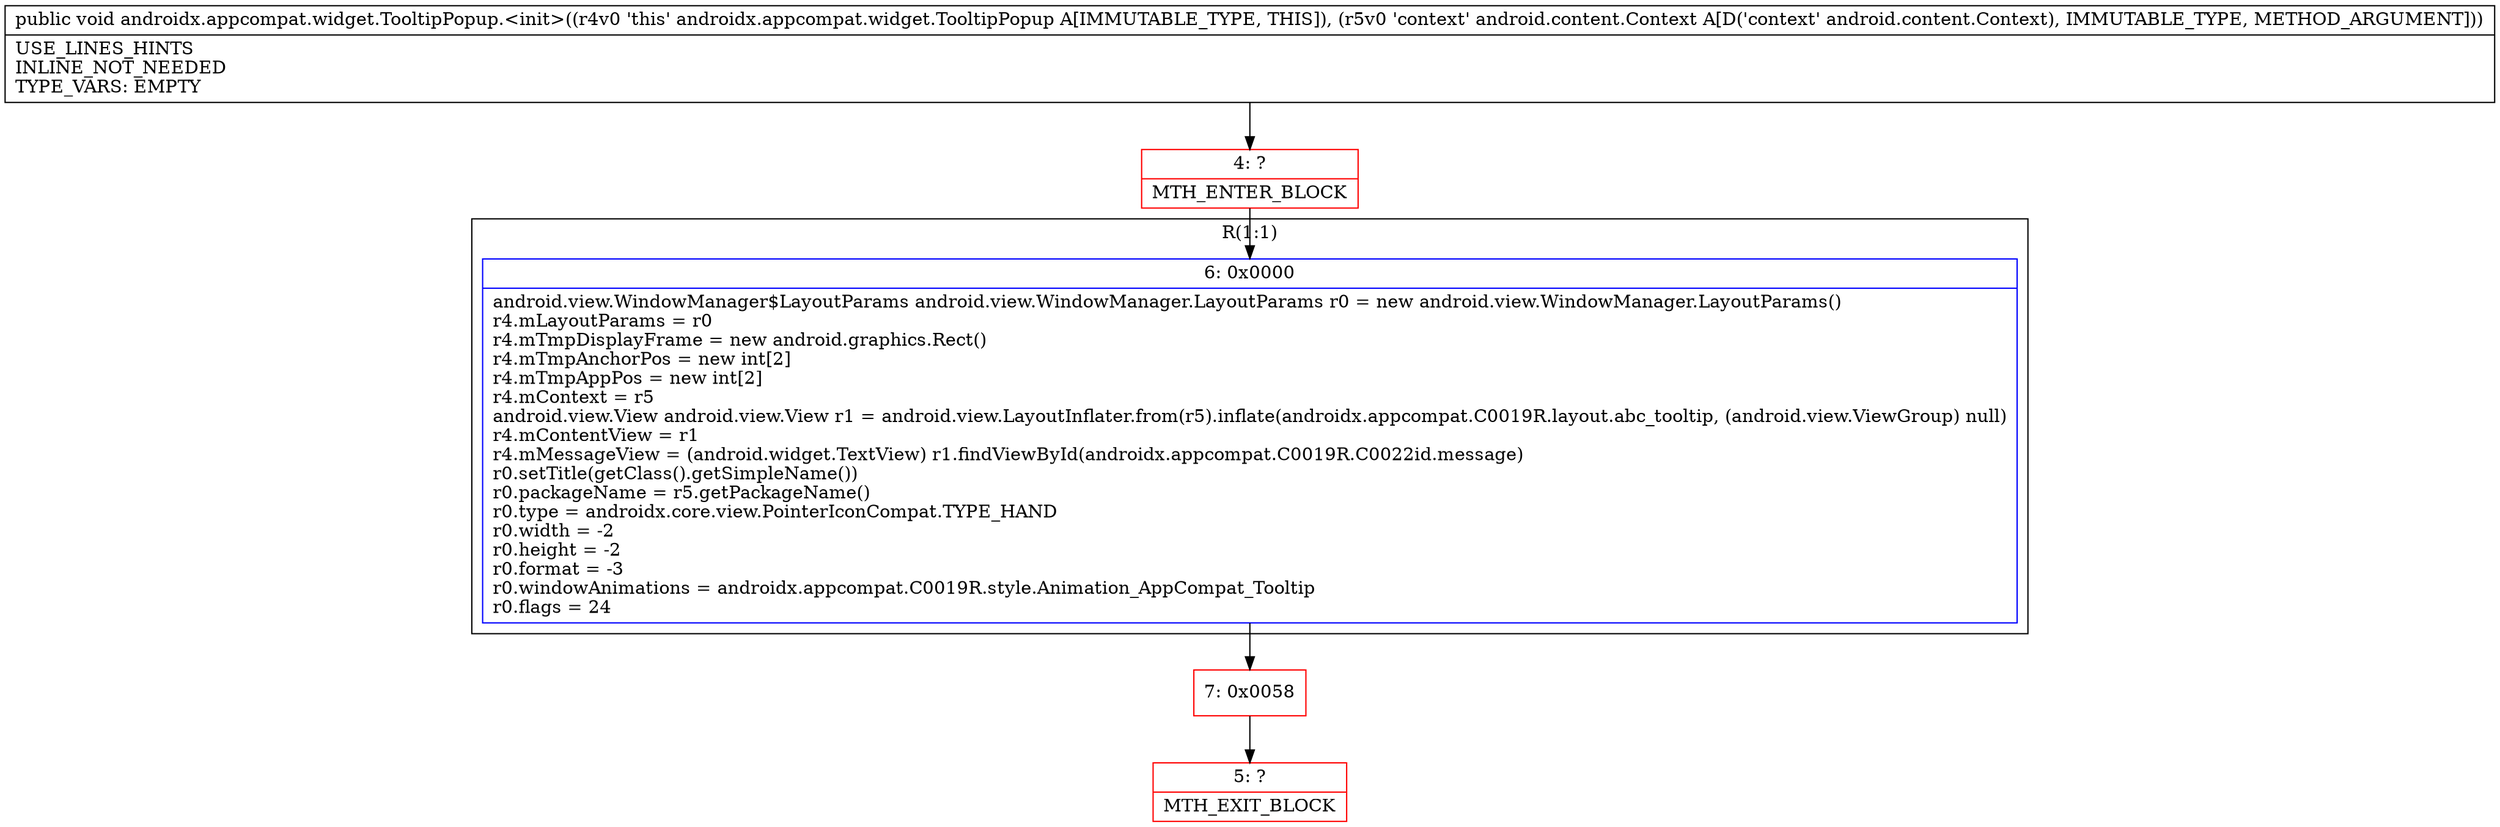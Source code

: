 digraph "CFG forandroidx.appcompat.widget.TooltipPopup.\<init\>(Landroid\/content\/Context;)V" {
subgraph cluster_Region_1733865478 {
label = "R(1:1)";
node [shape=record,color=blue];
Node_6 [shape=record,label="{6\:\ 0x0000|android.view.WindowManager$LayoutParams android.view.WindowManager.LayoutParams r0 = new android.view.WindowManager.LayoutParams()\lr4.mLayoutParams = r0\lr4.mTmpDisplayFrame = new android.graphics.Rect()\lr4.mTmpAnchorPos = new int[2]\lr4.mTmpAppPos = new int[2]\lr4.mContext = r5\landroid.view.View android.view.View r1 = android.view.LayoutInflater.from(r5).inflate(androidx.appcompat.C0019R.layout.abc_tooltip, (android.view.ViewGroup) null)\lr4.mContentView = r1\lr4.mMessageView = (android.widget.TextView) r1.findViewById(androidx.appcompat.C0019R.C0022id.message)\lr0.setTitle(getClass().getSimpleName())\lr0.packageName = r5.getPackageName()\lr0.type = androidx.core.view.PointerIconCompat.TYPE_HAND\lr0.width = \-2\lr0.height = \-2\lr0.format = \-3\lr0.windowAnimations = androidx.appcompat.C0019R.style.Animation_AppCompat_Tooltip\lr0.flags = 24\l}"];
}
Node_4 [shape=record,color=red,label="{4\:\ ?|MTH_ENTER_BLOCK\l}"];
Node_7 [shape=record,color=red,label="{7\:\ 0x0058}"];
Node_5 [shape=record,color=red,label="{5\:\ ?|MTH_EXIT_BLOCK\l}"];
MethodNode[shape=record,label="{public void androidx.appcompat.widget.TooltipPopup.\<init\>((r4v0 'this' androidx.appcompat.widget.TooltipPopup A[IMMUTABLE_TYPE, THIS]), (r5v0 'context' android.content.Context A[D('context' android.content.Context), IMMUTABLE_TYPE, METHOD_ARGUMENT]))  | USE_LINES_HINTS\lINLINE_NOT_NEEDED\lTYPE_VARS: EMPTY\l}"];
MethodNode -> Node_4;Node_6 -> Node_7;
Node_4 -> Node_6;
Node_7 -> Node_5;
}

